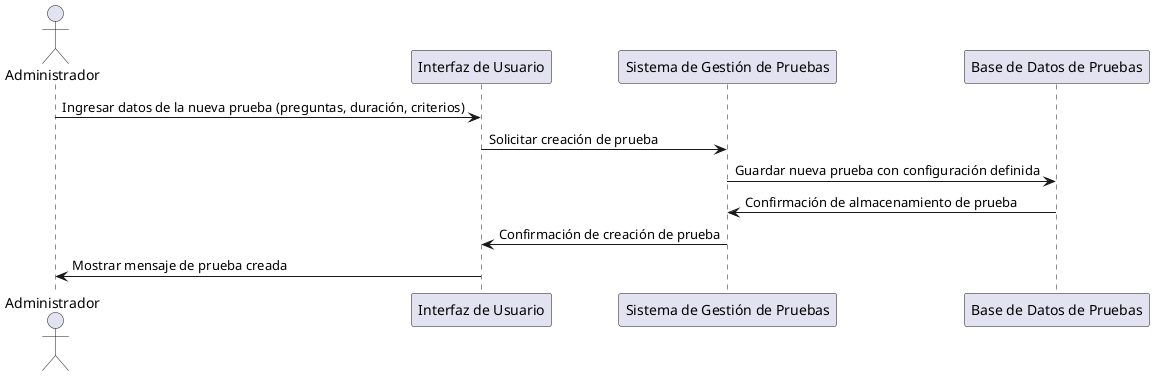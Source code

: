 @startuml
actor Administrador
participant "Interfaz de Usuario" as UI
participant "Sistema de Gestión de Pruebas" as Sistema
participant "Base de Datos de Pruebas" as BD

Administrador -> UI: Ingresar datos de la nueva prueba (preguntas, duración, criterios)
UI -> Sistema: Solicitar creación de prueba
Sistema -> BD: Guardar nueva prueba con configuración definida
BD -> Sistema: Confirmación de almacenamiento de prueba
Sistema -> UI: Confirmación de creación de prueba
UI -> Administrador: Mostrar mensaje de prueba creada
@enduml
